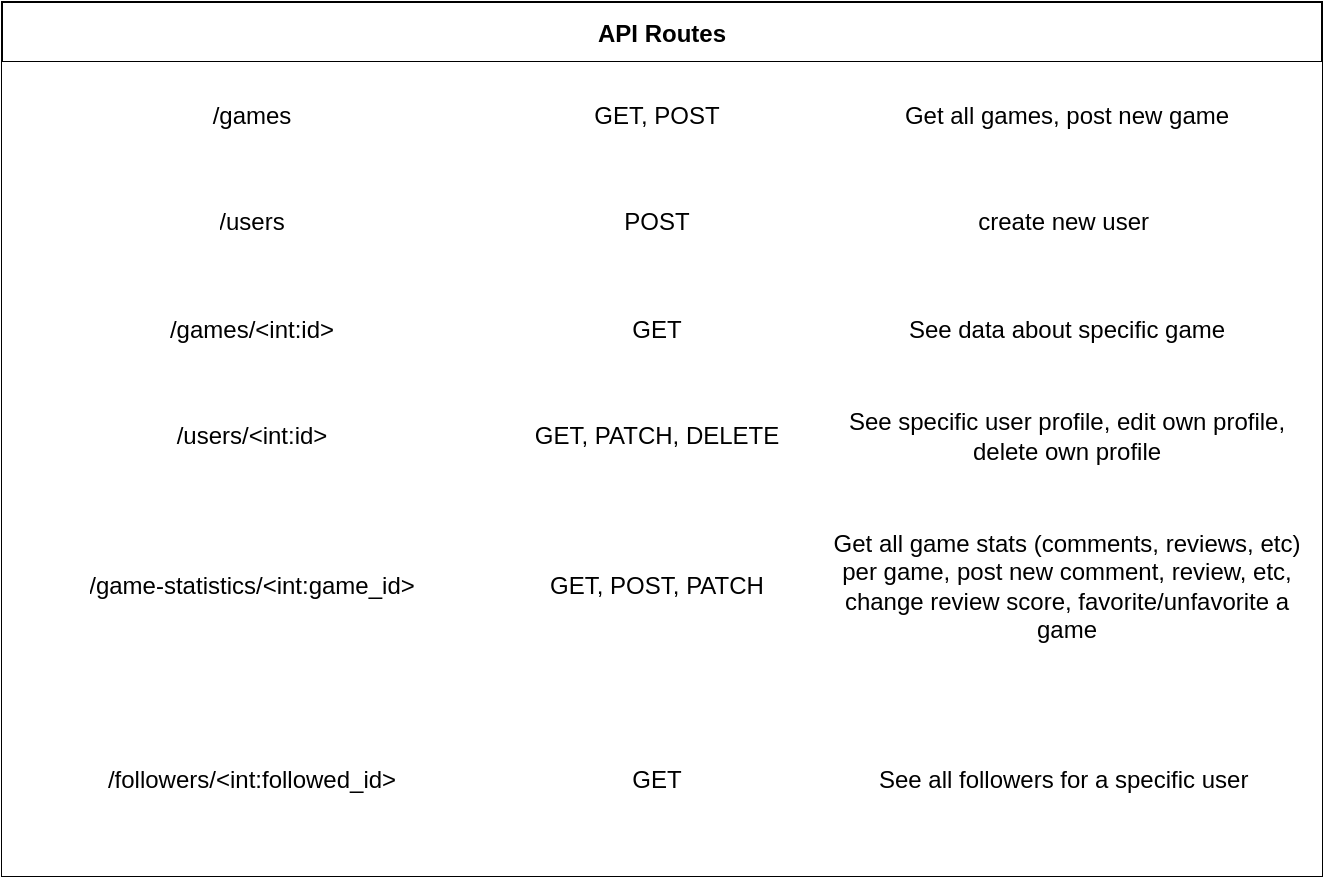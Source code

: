 <mxfile>
    <diagram id="HquZa08BwZ1CvAZypiCx" name="Page-1">
        <mxGraphModel dx="654" dy="709" grid="1" gridSize="10" guides="1" tooltips="1" connect="1" arrows="1" fold="1" page="1" pageScale="1" pageWidth="850" pageHeight="1100" math="0" shadow="0">
            <root>
                <mxCell id="0"/>
                <mxCell id="1" parent="0"/>
                <mxCell id="44" value="API Routes" style="shape=table;startSize=30;container=1;collapsible=0;childLayout=tableLayout;fontStyle=1;align=center;" vertex="1" parent="1">
                    <mxGeometry x="80" y="90" width="660" height="437" as="geometry"/>
                </mxCell>
                <mxCell id="45" value="" style="shape=tableRow;horizontal=0;startSize=0;swimlaneHead=0;swimlaneBody=0;top=0;left=0;bottom=0;right=0;collapsible=0;dropTarget=0;fillColor=none;points=[[0,0.5],[1,0.5]];portConstraint=eastwest;" vertex="1" parent="44">
                    <mxGeometry y="30" width="660" height="53" as="geometry"/>
                </mxCell>
                <mxCell id="46" value="/games" style="shape=partialRectangle;html=1;whiteSpace=wrap;connectable=0;top=0;left=0;bottom=0;right=0;overflow=hidden;" vertex="1" parent="45">
                    <mxGeometry width="250" height="53" as="geometry">
                        <mxRectangle width="250" height="53" as="alternateBounds"/>
                    </mxGeometry>
                </mxCell>
                <mxCell id="47" value="GET, POST" style="shape=partialRectangle;html=1;whiteSpace=wrap;connectable=0;top=0;left=0;bottom=0;right=0;overflow=hidden;" vertex="1" parent="45">
                    <mxGeometry x="250" width="155" height="53" as="geometry">
                        <mxRectangle width="155" height="53" as="alternateBounds"/>
                    </mxGeometry>
                </mxCell>
                <mxCell id="48" value="Get all games, post new game" style="shape=partialRectangle;html=1;whiteSpace=wrap;connectable=0;top=0;left=0;bottom=0;right=0;overflow=hidden;" vertex="1" parent="45">
                    <mxGeometry x="405" width="255" height="53" as="geometry">
                        <mxRectangle width="255" height="53" as="alternateBounds"/>
                    </mxGeometry>
                </mxCell>
                <mxCell id="49" value="" style="shape=tableRow;horizontal=0;startSize=0;swimlaneHead=0;swimlaneBody=0;top=0;left=0;bottom=0;right=0;collapsible=0;dropTarget=0;fillColor=none;points=[[0,0.5],[1,0.5]];portConstraint=eastwest;" vertex="1" parent="44">
                    <mxGeometry y="83" width="660" height="54" as="geometry"/>
                </mxCell>
                <mxCell id="50" value="/users" style="shape=partialRectangle;html=1;whiteSpace=wrap;connectable=0;top=0;left=0;bottom=0;right=0;overflow=hidden;" vertex="1" parent="49">
                    <mxGeometry width="250" height="54" as="geometry">
                        <mxRectangle width="250" height="54" as="alternateBounds"/>
                    </mxGeometry>
                </mxCell>
                <mxCell id="51" value="POST" style="shape=partialRectangle;html=1;whiteSpace=wrap;connectable=0;top=0;left=0;bottom=0;right=0;overflow=hidden;" vertex="1" parent="49">
                    <mxGeometry x="250" width="155" height="54" as="geometry">
                        <mxRectangle width="155" height="54" as="alternateBounds"/>
                    </mxGeometry>
                </mxCell>
                <mxCell id="52" value="create new user&amp;nbsp;" style="shape=partialRectangle;html=1;whiteSpace=wrap;connectable=0;top=0;left=0;bottom=0;right=0;overflow=hidden;" vertex="1" parent="49">
                    <mxGeometry x="405" width="255" height="54" as="geometry">
                        <mxRectangle width="255" height="54" as="alternateBounds"/>
                    </mxGeometry>
                </mxCell>
                <mxCell id="53" value="" style="shape=tableRow;horizontal=0;startSize=0;swimlaneHead=0;swimlaneBody=0;top=0;left=0;bottom=0;right=0;collapsible=0;dropTarget=0;fillColor=none;points=[[0,0.5],[1,0.5]];portConstraint=eastwest;" vertex="1" parent="44">
                    <mxGeometry y="137" width="660" height="53" as="geometry"/>
                </mxCell>
                <mxCell id="54" value="/games/&amp;lt;int:id&amp;gt;" style="shape=partialRectangle;html=1;whiteSpace=wrap;connectable=0;top=0;left=0;bottom=0;right=0;overflow=hidden;" vertex="1" parent="53">
                    <mxGeometry width="250" height="53" as="geometry">
                        <mxRectangle width="250" height="53" as="alternateBounds"/>
                    </mxGeometry>
                </mxCell>
                <mxCell id="55" value="GET" style="shape=partialRectangle;html=1;whiteSpace=wrap;connectable=0;top=0;left=0;bottom=0;right=0;overflow=hidden;" vertex="1" parent="53">
                    <mxGeometry x="250" width="155" height="53" as="geometry">
                        <mxRectangle width="155" height="53" as="alternateBounds"/>
                    </mxGeometry>
                </mxCell>
                <mxCell id="56" value="See data about specific game" style="shape=partialRectangle;html=1;whiteSpace=wrap;connectable=0;top=0;left=0;bottom=0;right=0;overflow=hidden;" vertex="1" parent="53">
                    <mxGeometry x="405" width="255" height="53" as="geometry">
                        <mxRectangle width="255" height="53" as="alternateBounds"/>
                    </mxGeometry>
                </mxCell>
                <mxCell id="61" style="shape=tableRow;horizontal=0;startSize=0;swimlaneHead=0;swimlaneBody=0;top=0;left=0;bottom=0;right=0;collapsible=0;dropTarget=0;fillColor=none;points=[[0,0.5],[1,0.5]];portConstraint=eastwest;" vertex="1" parent="44">
                    <mxGeometry y="190" width="660" height="53" as="geometry"/>
                </mxCell>
                <mxCell id="62" value="/users/&amp;lt;int:id&amp;gt;" style="shape=partialRectangle;html=1;whiteSpace=wrap;connectable=0;top=0;left=0;bottom=0;right=0;overflow=hidden;" vertex="1" parent="61">
                    <mxGeometry width="250" height="53" as="geometry">
                        <mxRectangle width="250" height="53" as="alternateBounds"/>
                    </mxGeometry>
                </mxCell>
                <mxCell id="63" value="GET, PATCH, DELETE" style="shape=partialRectangle;html=1;whiteSpace=wrap;connectable=0;top=0;left=0;bottom=0;right=0;overflow=hidden;" vertex="1" parent="61">
                    <mxGeometry x="250" width="155" height="53" as="geometry">
                        <mxRectangle width="155" height="53" as="alternateBounds"/>
                    </mxGeometry>
                </mxCell>
                <mxCell id="64" value="See specific user profile, edit own profile, delete own profile" style="shape=partialRectangle;html=1;whiteSpace=wrap;connectable=0;top=0;left=0;bottom=0;right=0;overflow=hidden;" vertex="1" parent="61">
                    <mxGeometry x="405" width="255" height="53" as="geometry">
                        <mxRectangle width="255" height="53" as="alternateBounds"/>
                    </mxGeometry>
                </mxCell>
                <mxCell id="57" style="shape=tableRow;horizontal=0;startSize=0;swimlaneHead=0;swimlaneBody=0;top=0;left=0;bottom=0;right=0;collapsible=0;dropTarget=0;fillColor=none;points=[[0,0.5],[1,0.5]];portConstraint=eastwest;" vertex="1" parent="44">
                    <mxGeometry y="243" width="660" height="97" as="geometry"/>
                </mxCell>
                <mxCell id="58" value="/game-statistics/&amp;lt;int:game_id&amp;gt;" style="shape=partialRectangle;html=1;whiteSpace=wrap;connectable=0;top=0;left=0;bottom=0;right=0;overflow=hidden;" vertex="1" parent="57">
                    <mxGeometry width="250" height="97" as="geometry">
                        <mxRectangle width="250" height="97" as="alternateBounds"/>
                    </mxGeometry>
                </mxCell>
                <mxCell id="59" value="GET, POST, PATCH" style="shape=partialRectangle;html=1;whiteSpace=wrap;connectable=0;top=0;left=0;bottom=0;right=0;overflow=hidden;" vertex="1" parent="57">
                    <mxGeometry x="250" width="155" height="97" as="geometry">
                        <mxRectangle width="155" height="97" as="alternateBounds"/>
                    </mxGeometry>
                </mxCell>
                <mxCell id="60" value="Get all game stats (comments, reviews, etc) per game, post new comment, review, etc, change review score, favorite/unfavorite a game" style="shape=partialRectangle;html=1;whiteSpace=wrap;connectable=0;top=0;left=0;bottom=0;right=0;overflow=hidden;" vertex="1" parent="57">
                    <mxGeometry x="405" width="255" height="97" as="geometry">
                        <mxRectangle width="255" height="97" as="alternateBounds"/>
                    </mxGeometry>
                </mxCell>
                <mxCell id="65" style="shape=tableRow;horizontal=0;startSize=0;swimlaneHead=0;swimlaneBody=0;top=0;left=0;bottom=0;right=0;collapsible=0;dropTarget=0;fillColor=none;points=[[0,0.5],[1,0.5]];portConstraint=eastwest;" vertex="1" parent="44">
                    <mxGeometry y="340" width="660" height="97" as="geometry"/>
                </mxCell>
                <mxCell id="66" value="/followers/&amp;lt;int:followed_id&amp;gt;" style="shape=partialRectangle;html=1;whiteSpace=wrap;connectable=0;top=0;left=0;bottom=0;right=0;overflow=hidden;" vertex="1" parent="65">
                    <mxGeometry width="250" height="97" as="geometry">
                        <mxRectangle width="250" height="97" as="alternateBounds"/>
                    </mxGeometry>
                </mxCell>
                <mxCell id="67" value="GET" style="shape=partialRectangle;html=1;whiteSpace=wrap;connectable=0;top=0;left=0;bottom=0;right=0;overflow=hidden;" vertex="1" parent="65">
                    <mxGeometry x="250" width="155" height="97" as="geometry">
                        <mxRectangle width="155" height="97" as="alternateBounds"/>
                    </mxGeometry>
                </mxCell>
                <mxCell id="68" value="See all followers for a specific user&amp;nbsp;" style="shape=partialRectangle;html=1;whiteSpace=wrap;connectable=0;top=0;left=0;bottom=0;right=0;overflow=hidden;" vertex="1" parent="65">
                    <mxGeometry x="405" width="255" height="97" as="geometry">
                        <mxRectangle width="255" height="97" as="alternateBounds"/>
                    </mxGeometry>
                </mxCell>
            </root>
        </mxGraphModel>
    </diagram>
</mxfile>